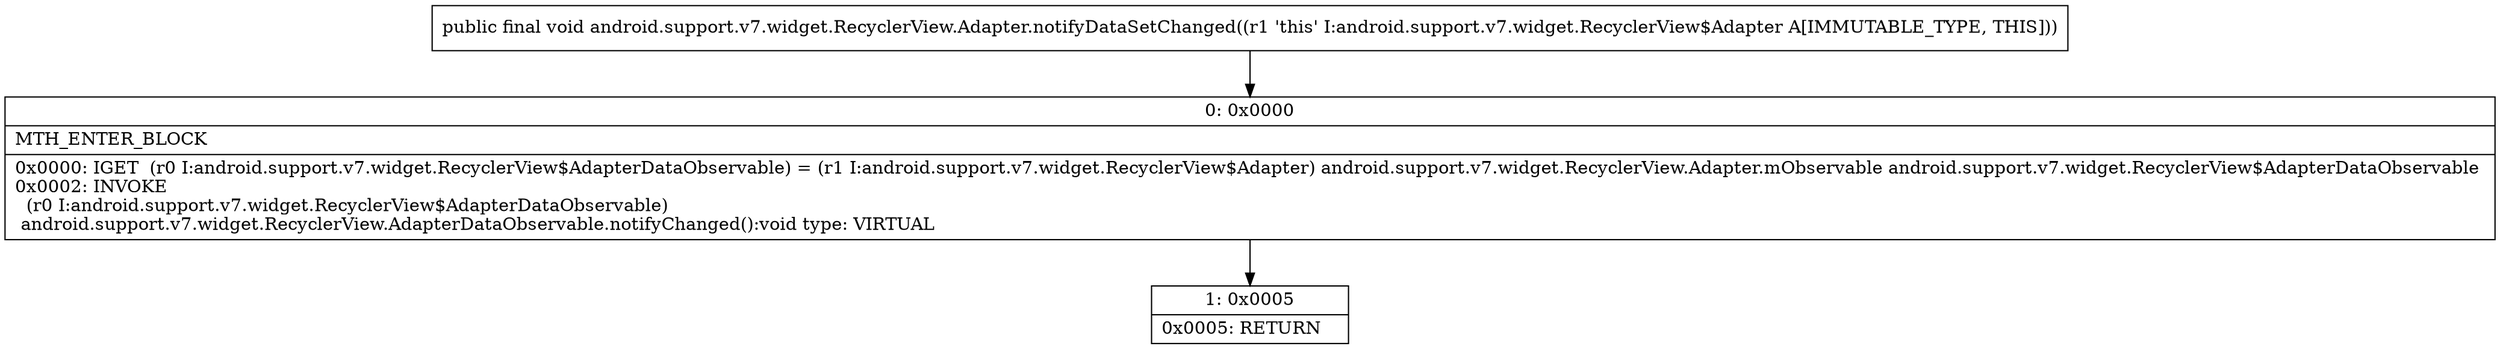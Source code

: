 digraph "CFG forandroid.support.v7.widget.RecyclerView.Adapter.notifyDataSetChanged()V" {
Node_0 [shape=record,label="{0\:\ 0x0000|MTH_ENTER_BLOCK\l|0x0000: IGET  (r0 I:android.support.v7.widget.RecyclerView$AdapterDataObservable) = (r1 I:android.support.v7.widget.RecyclerView$Adapter) android.support.v7.widget.RecyclerView.Adapter.mObservable android.support.v7.widget.RecyclerView$AdapterDataObservable \l0x0002: INVOKE  \l  (r0 I:android.support.v7.widget.RecyclerView$AdapterDataObservable)\l android.support.v7.widget.RecyclerView.AdapterDataObservable.notifyChanged():void type: VIRTUAL \l}"];
Node_1 [shape=record,label="{1\:\ 0x0005|0x0005: RETURN   \l}"];
MethodNode[shape=record,label="{public final void android.support.v7.widget.RecyclerView.Adapter.notifyDataSetChanged((r1 'this' I:android.support.v7.widget.RecyclerView$Adapter A[IMMUTABLE_TYPE, THIS])) }"];
MethodNode -> Node_0;
Node_0 -> Node_1;
}

